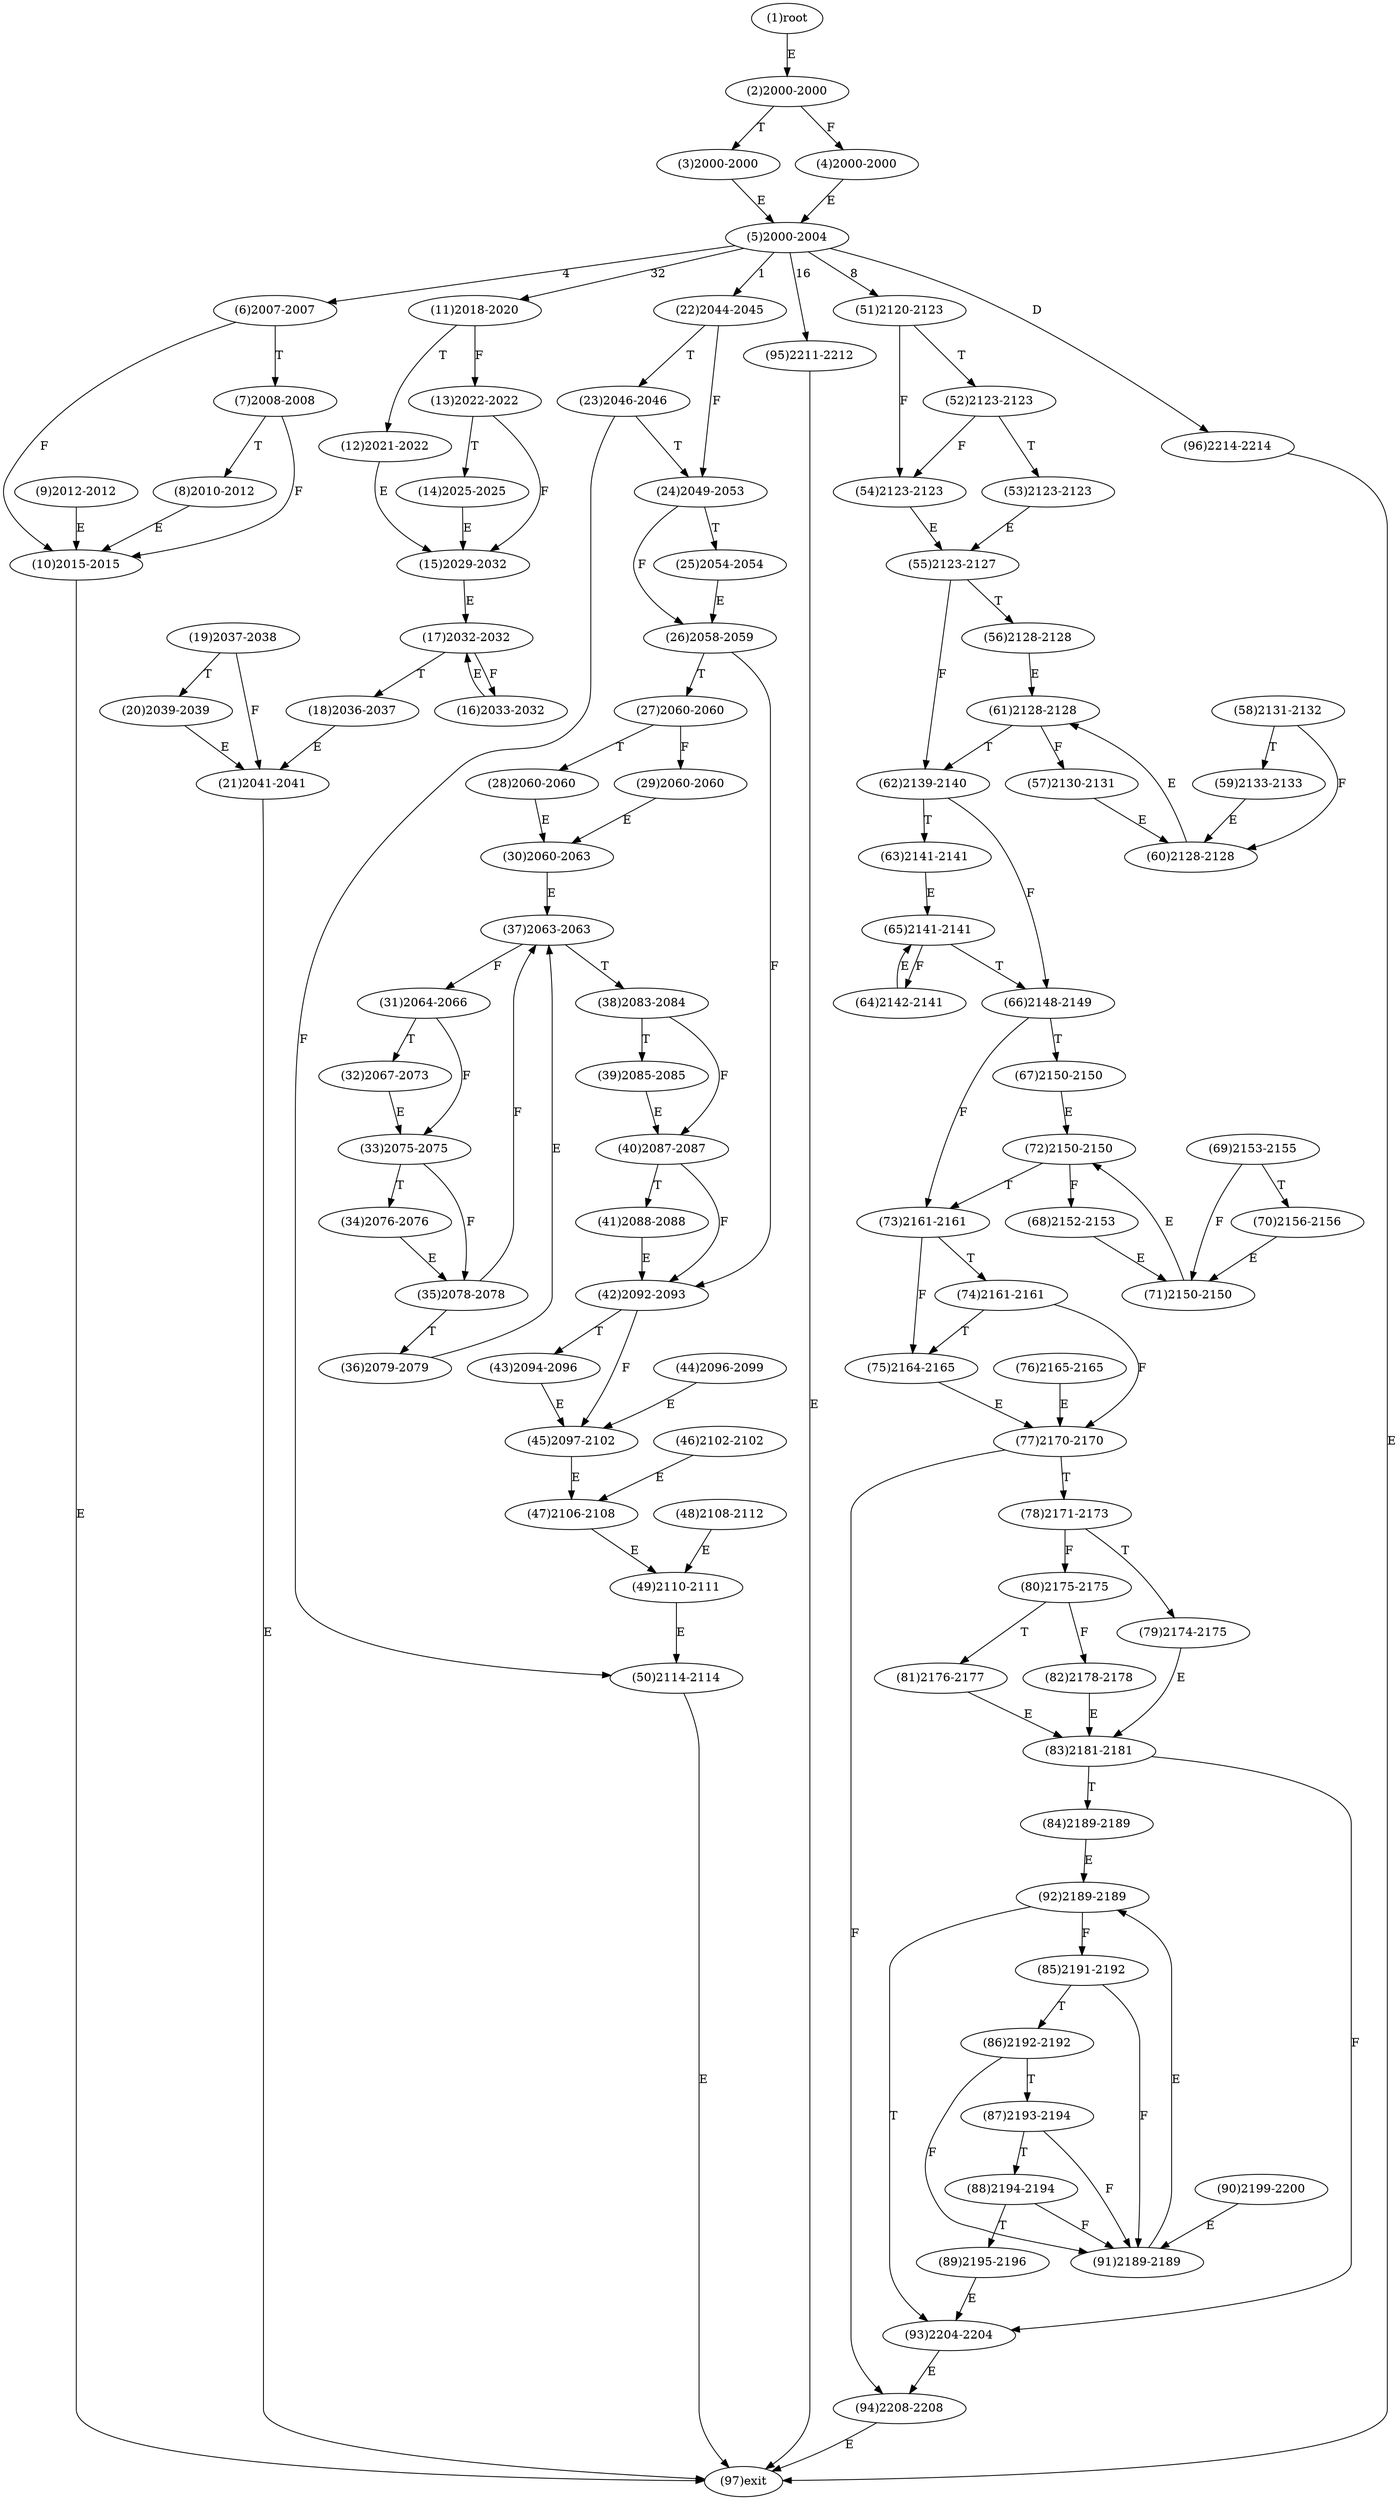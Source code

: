 digraph "" { 
1[ label="(1)root"];
2[ label="(2)2000-2000"];
3[ label="(3)2000-2000"];
4[ label="(4)2000-2000"];
5[ label="(5)2000-2004"];
6[ label="(6)2007-2007"];
7[ label="(7)2008-2008"];
8[ label="(8)2010-2012"];
9[ label="(9)2012-2012"];
10[ label="(10)2015-2015"];
11[ label="(11)2018-2020"];
12[ label="(12)2021-2022"];
13[ label="(13)2022-2022"];
14[ label="(14)2025-2025"];
15[ label="(15)2029-2032"];
17[ label="(17)2032-2032"];
16[ label="(16)2033-2032"];
19[ label="(19)2037-2038"];
18[ label="(18)2036-2037"];
21[ label="(21)2041-2041"];
20[ label="(20)2039-2039"];
23[ label="(23)2046-2046"];
22[ label="(22)2044-2045"];
25[ label="(25)2054-2054"];
24[ label="(24)2049-2053"];
27[ label="(27)2060-2060"];
26[ label="(26)2058-2059"];
29[ label="(29)2060-2060"];
28[ label="(28)2060-2060"];
31[ label="(31)2064-2066"];
30[ label="(30)2060-2063"];
34[ label="(34)2076-2076"];
35[ label="(35)2078-2078"];
32[ label="(32)2067-2073"];
33[ label="(33)2075-2075"];
38[ label="(38)2083-2084"];
39[ label="(39)2085-2085"];
36[ label="(36)2079-2079"];
37[ label="(37)2063-2063"];
42[ label="(42)2092-2093"];
43[ label="(43)2094-2096"];
40[ label="(40)2087-2087"];
41[ label="(41)2088-2088"];
46[ label="(46)2102-2102"];
47[ label="(47)2106-2108"];
44[ label="(44)2096-2099"];
45[ label="(45)2097-2102"];
51[ label="(51)2120-2123"];
50[ label="(50)2114-2114"];
49[ label="(49)2110-2111"];
48[ label="(48)2108-2112"];
55[ label="(55)2123-2127"];
54[ label="(54)2123-2123"];
53[ label="(53)2123-2123"];
52[ label="(52)2123-2123"];
59[ label="(59)2133-2133"];
58[ label="(58)2131-2132"];
57[ label="(57)2130-2131"];
56[ label="(56)2128-2128"];
63[ label="(63)2141-2141"];
62[ label="(62)2139-2140"];
61[ label="(61)2128-2128"];
60[ label="(60)2128-2128"];
68[ label="(68)2152-2153"];
69[ label="(69)2153-2155"];
70[ label="(70)2156-2156"];
71[ label="(71)2150-2150"];
64[ label="(64)2142-2141"];
65[ label="(65)2141-2141"];
66[ label="(66)2148-2149"];
67[ label="(67)2150-2150"];
76[ label="(76)2165-2165"];
77[ label="(77)2170-2170"];
78[ label="(78)2171-2173"];
79[ label="(79)2174-2175"];
72[ label="(72)2150-2150"];
73[ label="(73)2161-2161"];
74[ label="(74)2161-2161"];
75[ label="(75)2164-2165"];
85[ label="(85)2191-2192"];
84[ label="(84)2189-2189"];
87[ label="(87)2193-2194"];
86[ label="(86)2192-2192"];
81[ label="(81)2176-2177"];
80[ label="(80)2175-2175"];
83[ label="(83)2181-2181"];
82[ label="(82)2178-2178"];
93[ label="(93)2204-2204"];
92[ label="(92)2189-2189"];
95[ label="(95)2211-2212"];
94[ label="(94)2208-2208"];
89[ label="(89)2195-2196"];
88[ label="(88)2194-2194"];
91[ label="(91)2189-2189"];
90[ label="(90)2199-2200"];
96[ label="(96)2214-2214"];
97[ label="(97)exit"];
1->2[ label="E"];
2->4[ label="F"];
2->3[ label="T"];
3->5[ label="E"];
4->5[ label="E"];
5->22[ label="1"];
5->6[ label="4"];
5->51[ label="8"];
5->95[ label="16"];
5->11[ label="32"];
5->96[ label="D"];
6->10[ label="F"];
6->7[ label="T"];
7->10[ label="F"];
7->8[ label="T"];
8->10[ label="E"];
9->10[ label="E"];
10->97[ label="E"];
11->13[ label="F"];
11->12[ label="T"];
12->15[ label="E"];
13->15[ label="F"];
13->14[ label="T"];
14->15[ label="E"];
15->17[ label="E"];
16->17[ label="E"];
17->16[ label="F"];
17->18[ label="T"];
18->21[ label="E"];
19->21[ label="F"];
19->20[ label="T"];
20->21[ label="E"];
21->97[ label="E"];
22->24[ label="F"];
22->23[ label="T"];
23->50[ label="F"];
23->24[ label="T"];
24->26[ label="F"];
24->25[ label="T"];
25->26[ label="E"];
26->42[ label="F"];
26->27[ label="T"];
27->29[ label="F"];
27->28[ label="T"];
28->30[ label="E"];
29->30[ label="E"];
30->37[ label="E"];
31->33[ label="F"];
31->32[ label="T"];
32->33[ label="E"];
33->35[ label="F"];
33->34[ label="T"];
34->35[ label="E"];
35->37[ label="F"];
35->36[ label="T"];
36->37[ label="E"];
37->31[ label="F"];
37->38[ label="T"];
38->40[ label="F"];
38->39[ label="T"];
39->40[ label="E"];
40->42[ label="F"];
40->41[ label="T"];
41->42[ label="E"];
42->45[ label="F"];
42->43[ label="T"];
43->45[ label="E"];
44->45[ label="E"];
45->47[ label="E"];
46->47[ label="E"];
47->49[ label="E"];
48->49[ label="E"];
49->50[ label="E"];
50->97[ label="E"];
51->54[ label="F"];
51->52[ label="T"];
52->54[ label="F"];
52->53[ label="T"];
53->55[ label="E"];
54->55[ label="E"];
55->62[ label="F"];
55->56[ label="T"];
56->61[ label="E"];
57->60[ label="E"];
58->60[ label="F"];
58->59[ label="T"];
59->60[ label="E"];
60->61[ label="E"];
61->57[ label="F"];
61->62[ label="T"];
62->66[ label="F"];
62->63[ label="T"];
63->65[ label="E"];
64->65[ label="E"];
65->64[ label="F"];
65->66[ label="T"];
66->73[ label="F"];
66->67[ label="T"];
67->72[ label="E"];
68->71[ label="E"];
69->71[ label="F"];
69->70[ label="T"];
70->71[ label="E"];
71->72[ label="E"];
72->68[ label="F"];
72->73[ label="T"];
73->75[ label="F"];
73->74[ label="T"];
74->77[ label="F"];
74->75[ label="T"];
75->77[ label="E"];
76->77[ label="E"];
77->94[ label="F"];
77->78[ label="T"];
78->80[ label="F"];
78->79[ label="T"];
79->83[ label="E"];
80->82[ label="F"];
80->81[ label="T"];
81->83[ label="E"];
82->83[ label="E"];
83->93[ label="F"];
83->84[ label="T"];
84->92[ label="E"];
85->91[ label="F"];
85->86[ label="T"];
86->91[ label="F"];
86->87[ label="T"];
87->91[ label="F"];
87->88[ label="T"];
88->91[ label="F"];
88->89[ label="T"];
89->93[ label="E"];
90->91[ label="E"];
91->92[ label="E"];
92->85[ label="F"];
92->93[ label="T"];
93->94[ label="E"];
94->97[ label="E"];
95->97[ label="E"];
96->97[ label="E"];
}